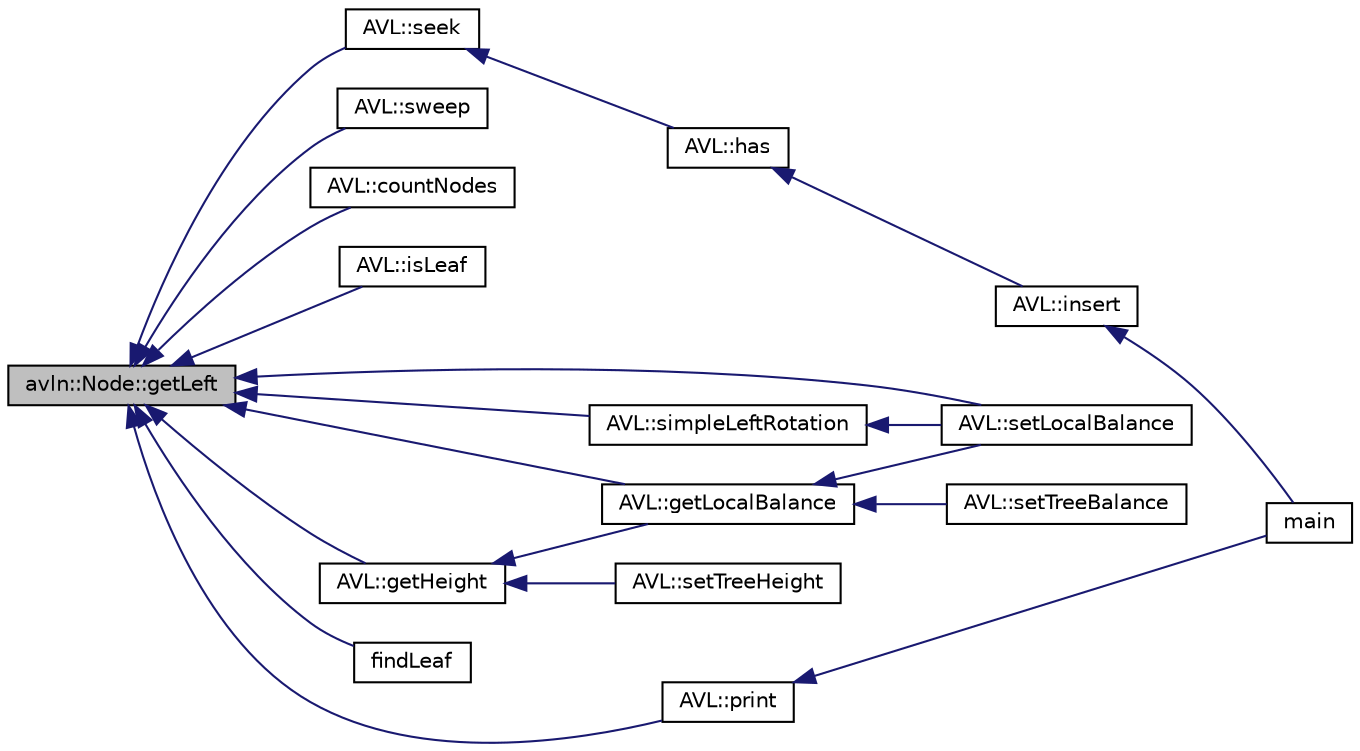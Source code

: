 digraph "avln::Node::getLeft"
{
  edge [fontname="Helvetica",fontsize="10",labelfontname="Helvetica",labelfontsize="10"];
  node [fontname="Helvetica",fontsize="10",shape=record];
  rankdir="LR";
  Node1 [label="avln::Node::getLeft",height=0.2,width=0.4,color="black", fillcolor="grey75", style="filled", fontcolor="black"];
  Node1 -> Node2 [dir="back",color="midnightblue",fontsize="10",style="solid",fontname="Helvetica"];
  Node2 [label="AVL::seek",height=0.2,width=0.4,color="black", fillcolor="white", style="filled",URL="$class_a_v_l.html#adcf57d2bd7ee1977213ed9731ac20564"];
  Node2 -> Node3 [dir="back",color="midnightblue",fontsize="10",style="solid",fontname="Helvetica"];
  Node3 [label="AVL::has",height=0.2,width=0.4,color="black", fillcolor="white", style="filled",URL="$class_a_v_l.html#a316ea4e315515c48a0e7ed86a6fccf4b"];
  Node3 -> Node4 [dir="back",color="midnightblue",fontsize="10",style="solid",fontname="Helvetica"];
  Node4 [label="AVL::insert",height=0.2,width=0.4,color="black", fillcolor="white", style="filled",URL="$class_a_v_l.html#ade0573812c7e060aa84d0428f48a1ab6"];
  Node4 -> Node5 [dir="back",color="midnightblue",fontsize="10",style="solid",fontname="Helvetica"];
  Node5 [label="main",height=0.2,width=0.4,color="black", fillcolor="white", style="filled",URL="$_b_s_t_2main_8cpp.html#abf9e6b7e6f15df4b525a2e7705ba3089"];
  Node1 -> Node6 [dir="back",color="midnightblue",fontsize="10",style="solid",fontname="Helvetica"];
  Node6 [label="AVL::sweep",height=0.2,width=0.4,color="black", fillcolor="white", style="filled",URL="$class_a_v_l.html#a1b81b6172f235080ade74e381c259976"];
  Node1 -> Node7 [dir="back",color="midnightblue",fontsize="10",style="solid",fontname="Helvetica"];
  Node7 [label="AVL::countNodes",height=0.2,width=0.4,color="black", fillcolor="white", style="filled",URL="$class_a_v_l.html#a00a98b1a3ad3d0af48c6b6b4fd3c1722"];
  Node1 -> Node8 [dir="back",color="midnightblue",fontsize="10",style="solid",fontname="Helvetica"];
  Node8 [label="AVL::isLeaf",height=0.2,width=0.4,color="black", fillcolor="white", style="filled",URL="$class_a_v_l.html#af541a73d8a22cde24b8fe8741b99346c"];
  Node1 -> Node9 [dir="back",color="midnightblue",fontsize="10",style="solid",fontname="Helvetica"];
  Node9 [label="AVL::setLocalBalance",height=0.2,width=0.4,color="black", fillcolor="white", style="filled",URL="$class_a_v_l.html#a5ab72445ccd63eab4e46f08fd15ec59c"];
  Node1 -> Node10 [dir="back",color="midnightblue",fontsize="10",style="solid",fontname="Helvetica"];
  Node10 [label="AVL::getLocalBalance",height=0.2,width=0.4,color="black", fillcolor="white", style="filled",URL="$class_a_v_l.html#a28558191a1239fd526cb7ce77e055ef0"];
  Node10 -> Node9 [dir="back",color="midnightblue",fontsize="10",style="solid",fontname="Helvetica"];
  Node10 -> Node11 [dir="back",color="midnightblue",fontsize="10",style="solid",fontname="Helvetica"];
  Node11 [label="AVL::setTreeBalance",height=0.2,width=0.4,color="black", fillcolor="white", style="filled",URL="$class_a_v_l.html#ace2fe3e595b6c181cd24e0e57e8dbe78"];
  Node1 -> Node12 [dir="back",color="midnightblue",fontsize="10",style="solid",fontname="Helvetica"];
  Node12 [label="AVL::simpleLeftRotation",height=0.2,width=0.4,color="black", fillcolor="white", style="filled",URL="$class_a_v_l.html#af395067f023435013b7fdf846de6ddef"];
  Node12 -> Node9 [dir="back",color="midnightblue",fontsize="10",style="solid",fontname="Helvetica"];
  Node1 -> Node13 [dir="back",color="midnightblue",fontsize="10",style="solid",fontname="Helvetica"];
  Node13 [label="AVL::getHeight",height=0.2,width=0.4,color="black", fillcolor="white", style="filled",URL="$class_a_v_l.html#ae91633730e5398cf6a47e81b8f4c0df2"];
  Node13 -> Node10 [dir="back",color="midnightblue",fontsize="10",style="solid",fontname="Helvetica"];
  Node13 -> Node14 [dir="back",color="midnightblue",fontsize="10",style="solid",fontname="Helvetica"];
  Node14 [label="AVL::setTreeHeight",height=0.2,width=0.4,color="black", fillcolor="white", style="filled",URL="$class_a_v_l.html#a8cde886c04561d105b77109758bf2211"];
  Node1 -> Node15 [dir="back",color="midnightblue",fontsize="10",style="solid",fontname="Helvetica"];
  Node15 [label="findLeaf",height=0.2,width=0.4,color="black", fillcolor="white", style="filled",URL="$avl_8cpp.html#adc569d5778cc307a96e545f0dcd4fa79"];
  Node1 -> Node16 [dir="back",color="midnightblue",fontsize="10",style="solid",fontname="Helvetica"];
  Node16 [label="AVL::print",height=0.2,width=0.4,color="black", fillcolor="white", style="filled",URL="$class_a_v_l.html#afe6e12f76a5f8f1f1e36b99a3f2c12d2"];
  Node16 -> Node5 [dir="back",color="midnightblue",fontsize="10",style="solid",fontname="Helvetica"];
}
